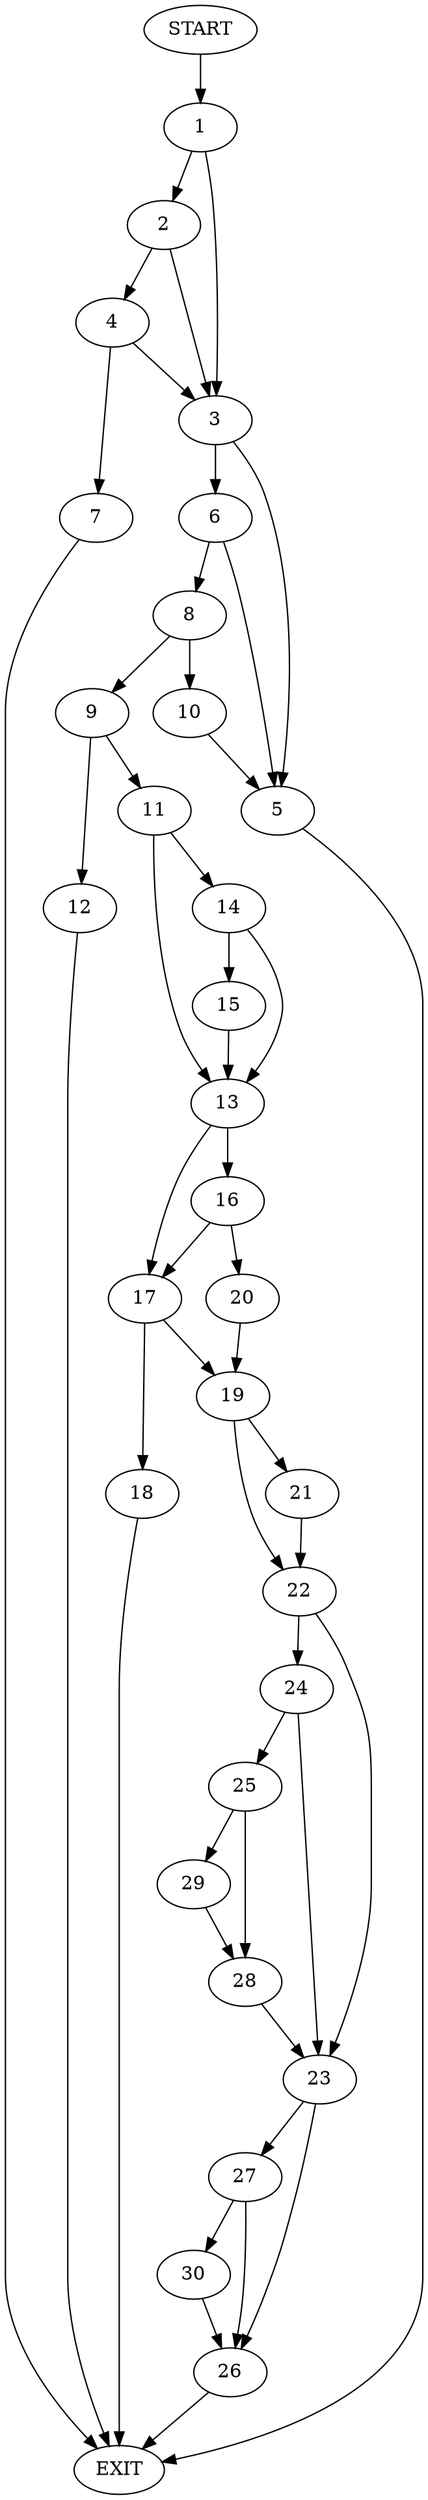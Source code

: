 digraph {
0 [label="START"]
31 [label="EXIT"]
0 -> 1
1 -> 2
1 -> 3
2 -> 3
2 -> 4
3 -> 5
3 -> 6
4 -> 3
4 -> 7
7 -> 31
6 -> 5
6 -> 8
5 -> 31
8 -> 9
8 -> 10
10 -> 5
9 -> 11
9 -> 12
12 -> 31
11 -> 13
11 -> 14
14 -> 15
14 -> 13
13 -> 16
13 -> 17
15 -> 13
17 -> 18
17 -> 19
16 -> 20
16 -> 17
20 -> 19
19 -> 21
19 -> 22
18 -> 31
21 -> 22
22 -> 23
22 -> 24
24 -> 23
24 -> 25
23 -> 26
23 -> 27
25 -> 28
25 -> 29
29 -> 28
28 -> 23
26 -> 31
27 -> 26
27 -> 30
30 -> 26
}
